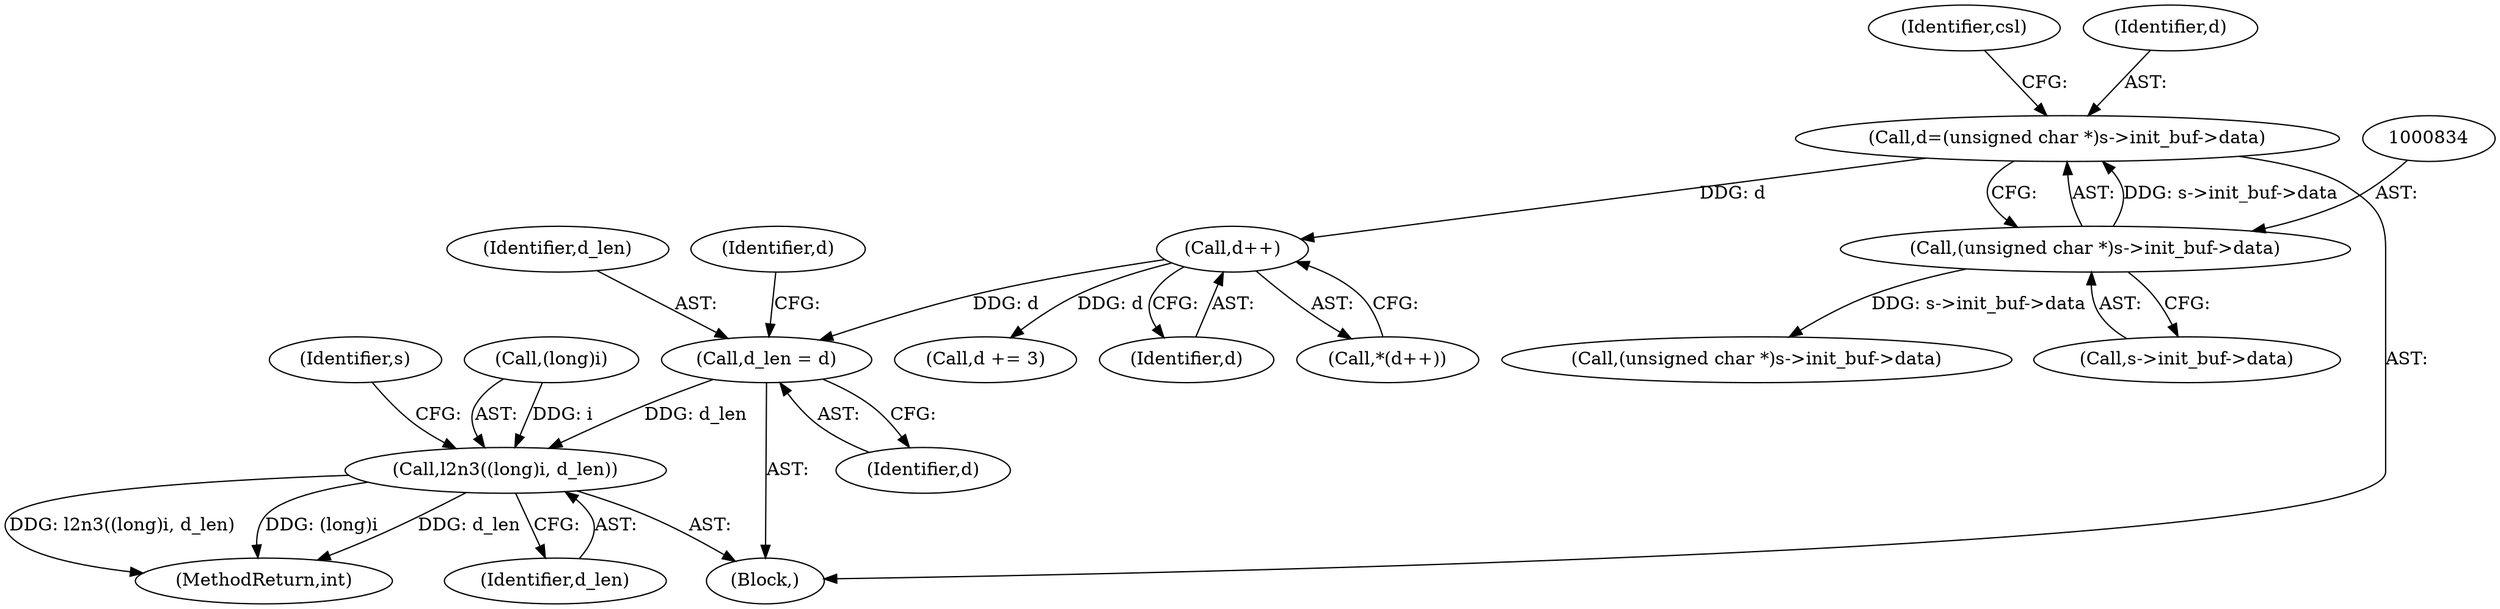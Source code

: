 digraph "0_openssl_26a59d9b46574e457870197dffa802871b4c8fc7_0@pointer" {
"1000862" [label="(Call,d_len = d)"];
"1000859" [label="(Call,d++)"];
"1000831" [label="(Call,d=(unsigned char *)s->init_buf->data)"];
"1000833" [label="(Call,(unsigned char *)s->init_buf->data)"];
"1001015" [label="(Call,l2n3((long)i, d_len))"];
"1000863" [label="(Identifier,d_len)"];
"1000843" [label="(Identifier,csl)"];
"1001007" [label="(Call,(unsigned char *)s->init_buf->data)"];
"1000866" [label="(Identifier,d)"];
"1000860" [label="(Identifier,d)"];
"1000835" [label="(Call,s->init_buf->data)"];
"1001015" [label="(Call,l2n3((long)i, d_len))"];
"1000831" [label="(Call,d=(unsigned char *)s->init_buf->data)"];
"1001024" [label="(Identifier,s)"];
"1001019" [label="(Identifier,d_len)"];
"1001252" [label="(MethodReturn,int)"];
"1001016" [label="(Call,(long)i)"];
"1000862" [label="(Call,d_len = d)"];
"1000833" [label="(Call,(unsigned char *)s->init_buf->data)"];
"1000858" [label="(Call,*(d++))"];
"1000859" [label="(Call,d++)"];
"1000864" [label="(Identifier,d)"];
"1000865" [label="(Call,d += 3)"];
"1000711" [label="(Block,)"];
"1000832" [label="(Identifier,d)"];
"1000862" -> "1000711"  [label="AST: "];
"1000862" -> "1000864"  [label="CFG: "];
"1000863" -> "1000862"  [label="AST: "];
"1000864" -> "1000862"  [label="AST: "];
"1000866" -> "1000862"  [label="CFG: "];
"1000859" -> "1000862"  [label="DDG: d"];
"1000862" -> "1001015"  [label="DDG: d_len"];
"1000859" -> "1000858"  [label="AST: "];
"1000859" -> "1000860"  [label="CFG: "];
"1000860" -> "1000859"  [label="AST: "];
"1000858" -> "1000859"  [label="CFG: "];
"1000831" -> "1000859"  [label="DDG: d"];
"1000859" -> "1000865"  [label="DDG: d"];
"1000831" -> "1000711"  [label="AST: "];
"1000831" -> "1000833"  [label="CFG: "];
"1000832" -> "1000831"  [label="AST: "];
"1000833" -> "1000831"  [label="AST: "];
"1000843" -> "1000831"  [label="CFG: "];
"1000833" -> "1000831"  [label="DDG: s->init_buf->data"];
"1000833" -> "1000835"  [label="CFG: "];
"1000834" -> "1000833"  [label="AST: "];
"1000835" -> "1000833"  [label="AST: "];
"1000833" -> "1001007"  [label="DDG: s->init_buf->data"];
"1001015" -> "1000711"  [label="AST: "];
"1001015" -> "1001019"  [label="CFG: "];
"1001016" -> "1001015"  [label="AST: "];
"1001019" -> "1001015"  [label="AST: "];
"1001024" -> "1001015"  [label="CFG: "];
"1001015" -> "1001252"  [label="DDG: l2n3((long)i, d_len)"];
"1001015" -> "1001252"  [label="DDG: (long)i"];
"1001015" -> "1001252"  [label="DDG: d_len"];
"1001016" -> "1001015"  [label="DDG: i"];
}
